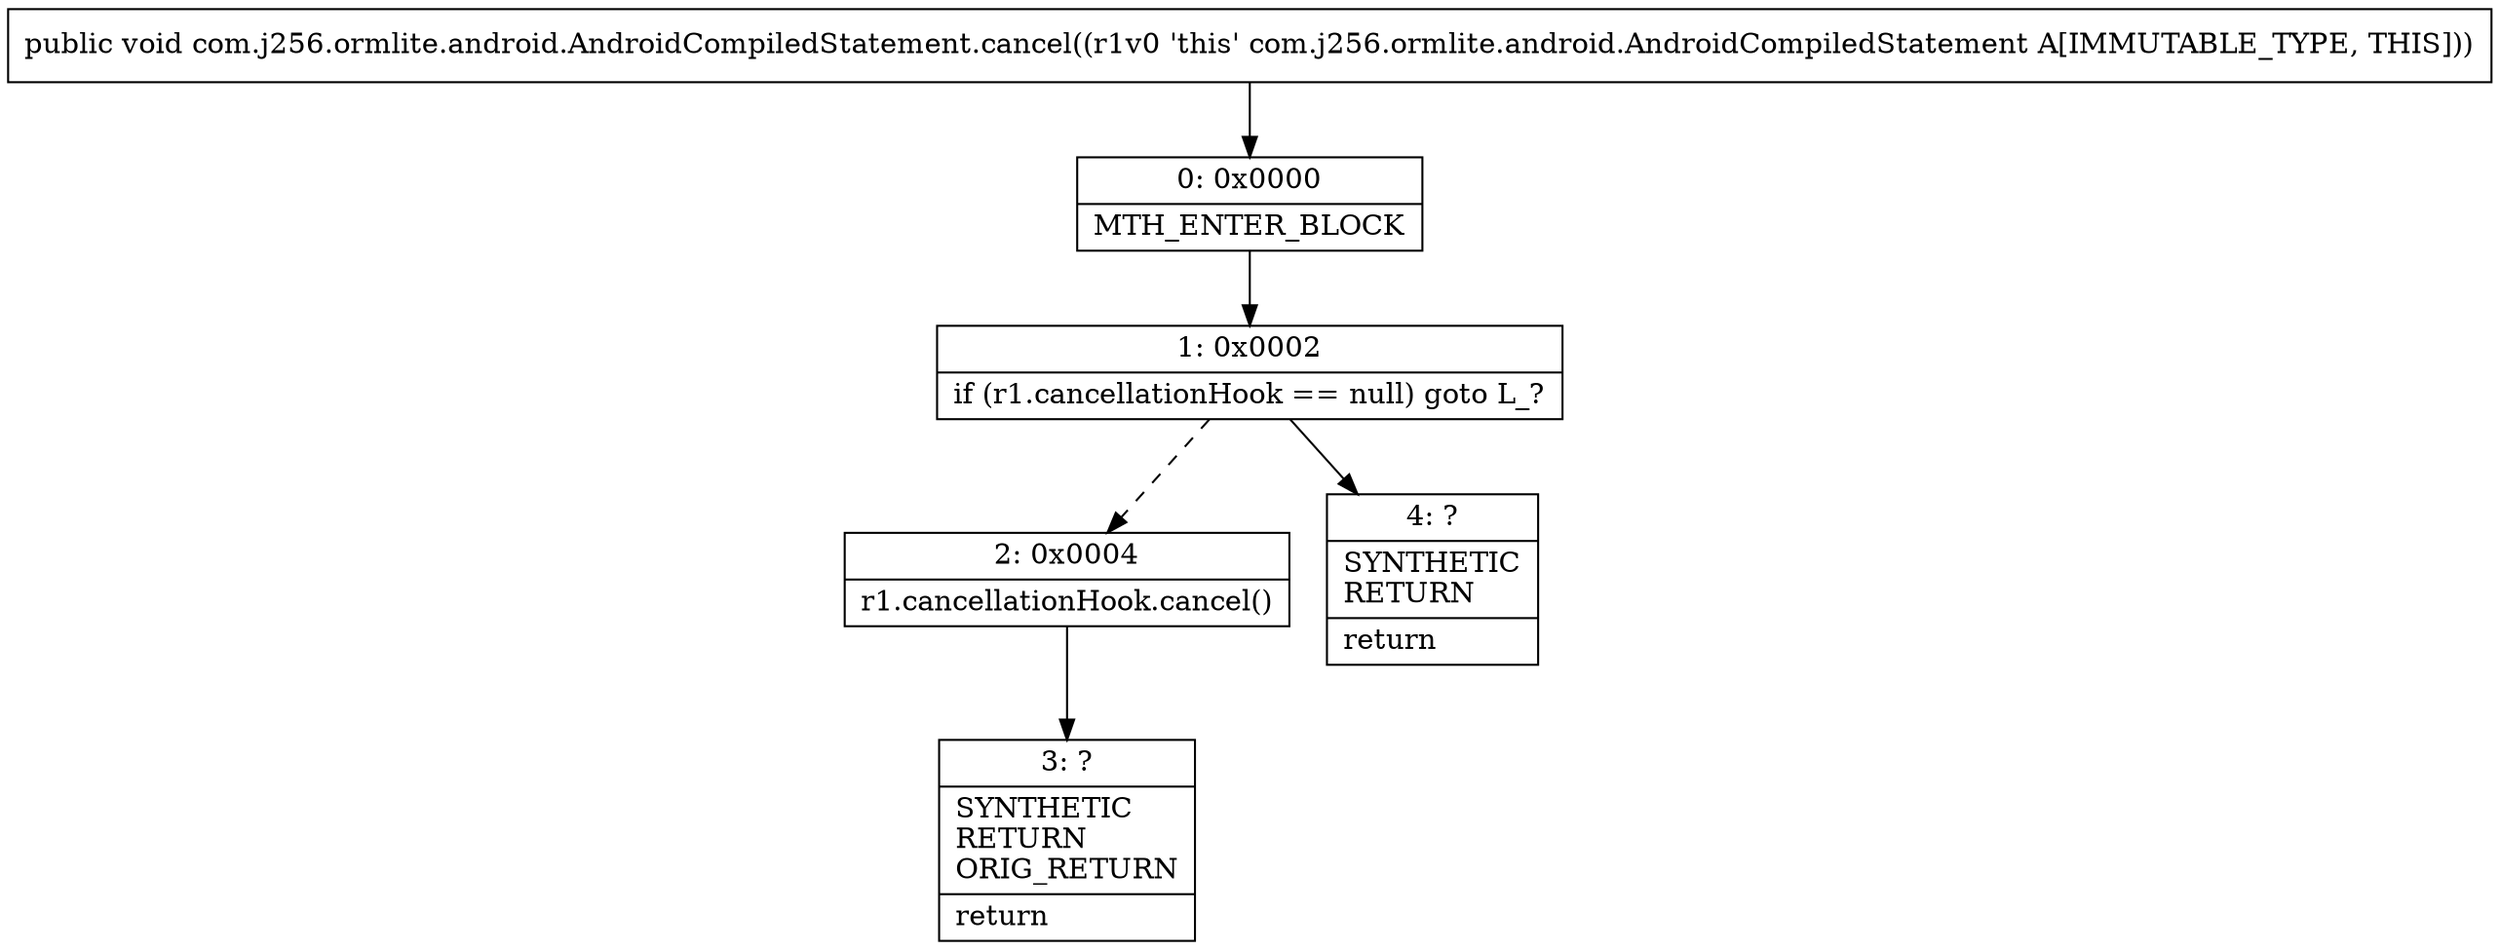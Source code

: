 digraph "CFG forcom.j256.ormlite.android.AndroidCompiledStatement.cancel()V" {
Node_0 [shape=record,label="{0\:\ 0x0000|MTH_ENTER_BLOCK\l}"];
Node_1 [shape=record,label="{1\:\ 0x0002|if (r1.cancellationHook == null) goto L_?\l}"];
Node_2 [shape=record,label="{2\:\ 0x0004|r1.cancellationHook.cancel()\l}"];
Node_3 [shape=record,label="{3\:\ ?|SYNTHETIC\lRETURN\lORIG_RETURN\l|return\l}"];
Node_4 [shape=record,label="{4\:\ ?|SYNTHETIC\lRETURN\l|return\l}"];
MethodNode[shape=record,label="{public void com.j256.ormlite.android.AndroidCompiledStatement.cancel((r1v0 'this' com.j256.ormlite.android.AndroidCompiledStatement A[IMMUTABLE_TYPE, THIS])) }"];
MethodNode -> Node_0;
Node_0 -> Node_1;
Node_1 -> Node_2[style=dashed];
Node_1 -> Node_4;
Node_2 -> Node_3;
}

